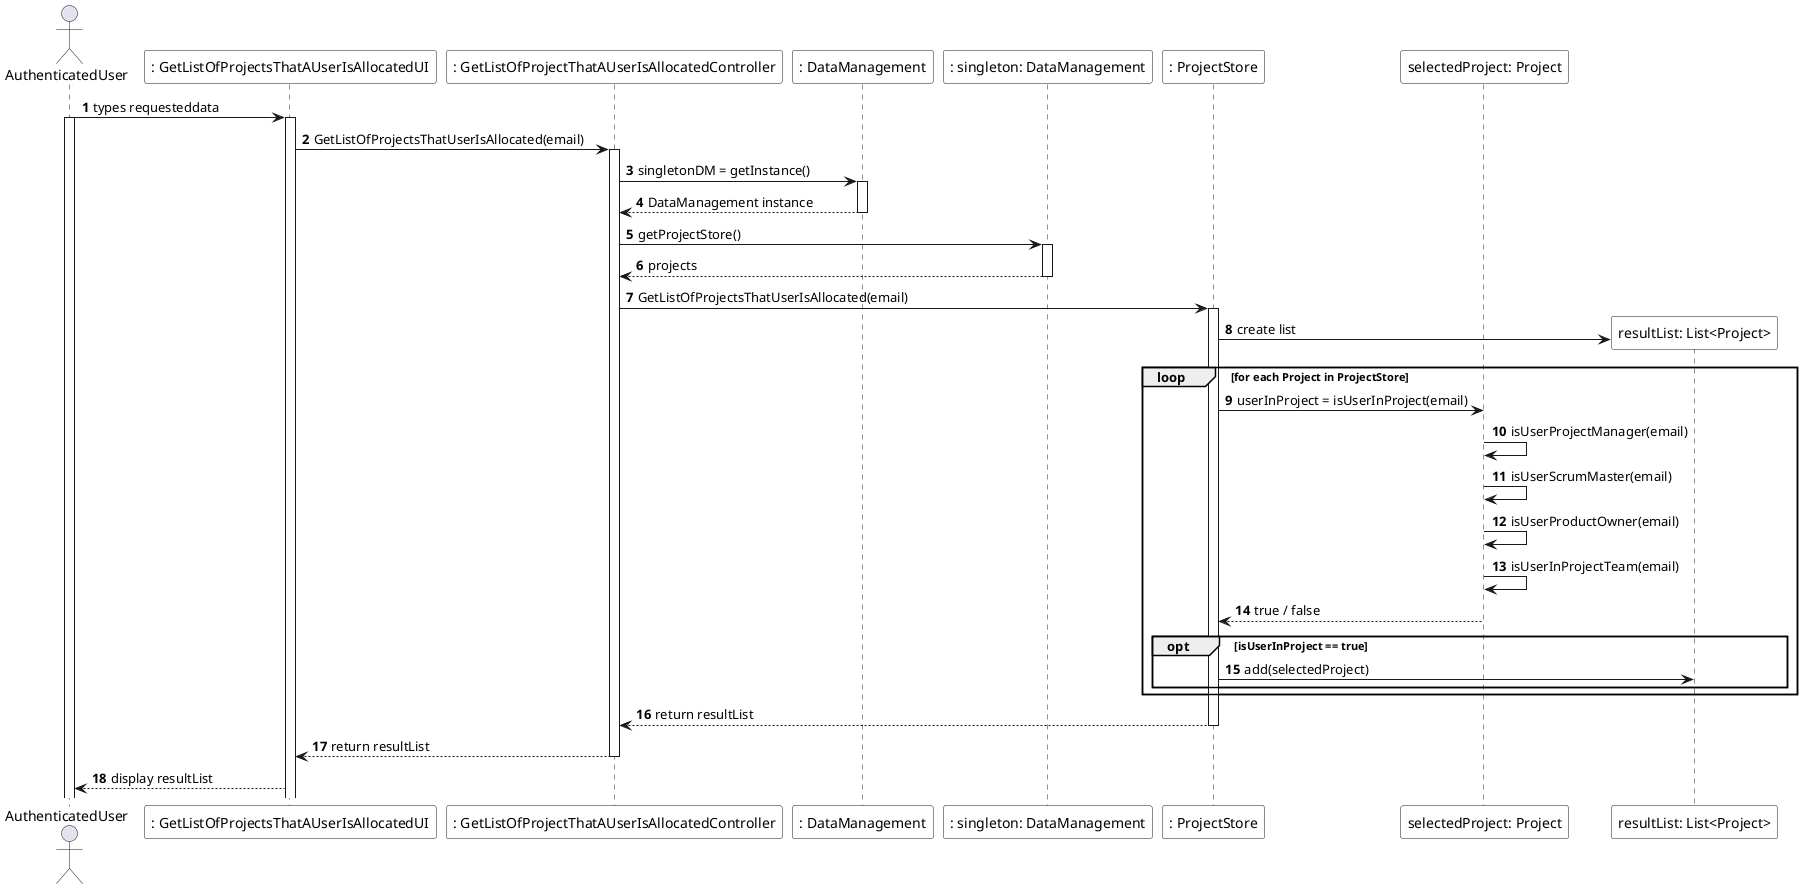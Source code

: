 @startuml
autonumber
actor AuthenticatedUser
participant ": GetListOfProjectsThatAUserIsAllocatedUI" #FFFFFF
participant ": GetListOfProjectThatAUserIsAllocatedController" #FFFFFF
participant ": DataManagement" #FFFFFF
participant ": singleton: DataManagement" #FFFFFF
participant ": ProjectStore" #FFFFFF
participant "selectedProject: Project" #FFFFFF
AuthenticatedUser -> ": GetListOfProjectsThatAUserIsAllocatedUI" : types requesteddata
activate AuthenticatedUser
activate ": GetListOfProjectsThatAUserIsAllocatedUI"
": GetListOfProjectsThatAUserIsAllocatedUI" -> ": GetListOfProjectThatAUserIsAllocatedController" : GetListOfProjectsThatUserIsAllocated(email)
activate ": GetListOfProjectThatAUserIsAllocatedController"
": GetListOfProjectThatAUserIsAllocatedController" -> ": DataManagement" : singletonDM = getInstance()
activate ": DataManagement"
": DataManagement" --> ": GetListOfProjectThatAUserIsAllocatedController" : DataManagement instance
deactivate ": DataManagement"

": GetListOfProjectThatAUserIsAllocatedController" -> ": singleton: DataManagement" : getProjectStore()
activate ": singleton: DataManagement"
": GetListOfProjectThatAUserIsAllocatedController" <-- ": singleton: DataManagement" : projects
deactivate ": singleton: DataManagement"
": GetListOfProjectThatAUserIsAllocatedController" -> ": ProjectStore" : GetListOfProjectsThatUserIsAllocated(email)
activate ": ProjectStore"
create participant "resultList: List<Project>" #FFFFFF

": ProjectStore" -> "resultList: List<Project>" : create list
loop for each Project in ProjectStore
": ProjectStore" -> "selectedProject: Project" : userInProject = isUserInProject(email)
"selectedProject: Project" -> "selectedProject: Project" : isUserProjectManager(email)
"selectedProject: Project" -> "selectedProject: Project" : isUserScrumMaster(email)
"selectedProject: Project" -> "selectedProject: Project" : isUserProductOwner(email)
"selectedProject: Project" -> "selectedProject: Project" : isUserInProjectTeam(email)
"selectedProject: Project" --> ": ProjectStore" : true / false
opt isUserInProject == true
": ProjectStore" -> "resultList: List<Project>" : add(selectedProject)
end
end

": ProjectStore" --> ": GetListOfProjectThatAUserIsAllocatedController" : return resultList
deactivate ": ProjectStore"
": GetListOfProjectThatAUserIsAllocatedController" --> ": GetListOfProjectsThatAUserIsAllocatedUI" : return resultList
deactivate ": GetListOfProjectThatAUserIsAllocatedController"
": GetListOfProjectsThatAUserIsAllocatedUI" --> AuthenticatedUser : display resultList

@enduml